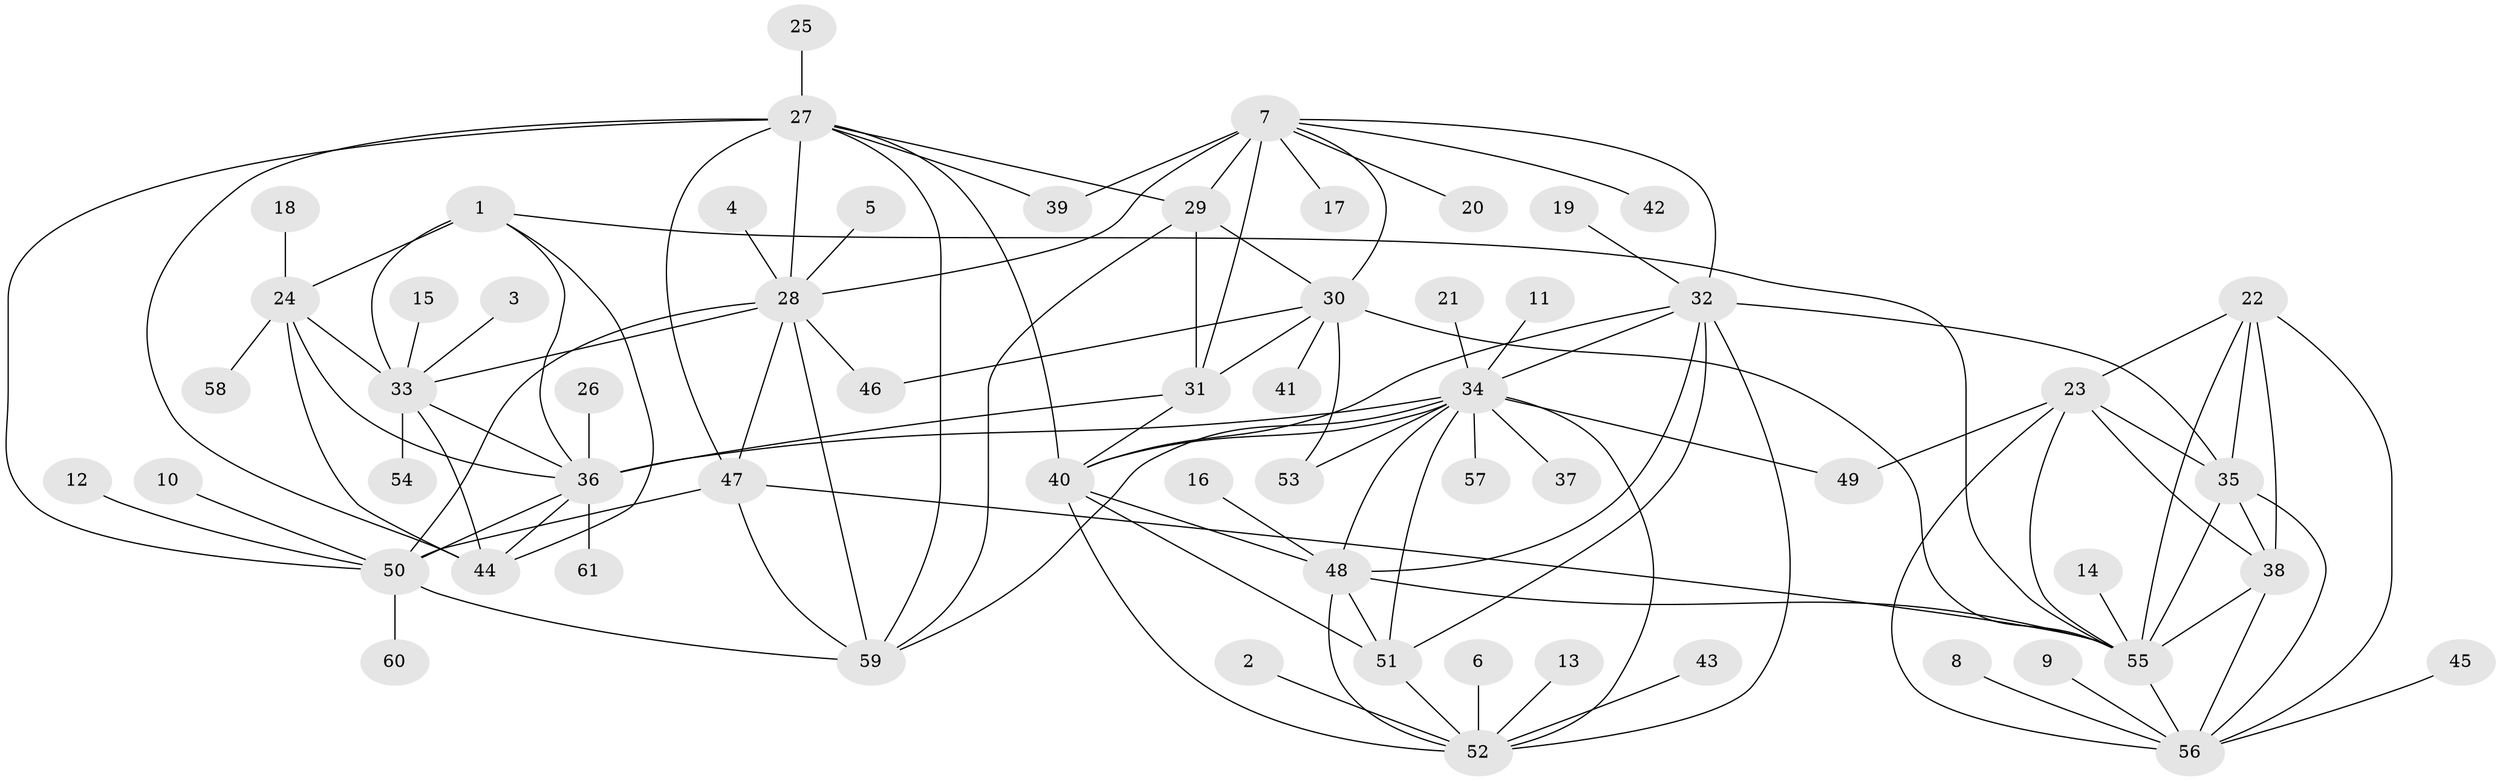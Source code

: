 // original degree distribution, {10: 0.04132231404958678, 7: 0.06611570247933884, 8: 0.04132231404958678, 6: 0.04132231404958678, 11: 0.04132231404958678, 15: 0.008264462809917356, 12: 0.008264462809917356, 2: 0.18181818181818182, 1: 0.5537190082644629, 4: 0.008264462809917356, 3: 0.008264462809917356}
// Generated by graph-tools (version 1.1) at 2025/26/03/09/25 03:26:48]
// undirected, 61 vertices, 112 edges
graph export_dot {
graph [start="1"]
  node [color=gray90,style=filled];
  1;
  2;
  3;
  4;
  5;
  6;
  7;
  8;
  9;
  10;
  11;
  12;
  13;
  14;
  15;
  16;
  17;
  18;
  19;
  20;
  21;
  22;
  23;
  24;
  25;
  26;
  27;
  28;
  29;
  30;
  31;
  32;
  33;
  34;
  35;
  36;
  37;
  38;
  39;
  40;
  41;
  42;
  43;
  44;
  45;
  46;
  47;
  48;
  49;
  50;
  51;
  52;
  53;
  54;
  55;
  56;
  57;
  58;
  59;
  60;
  61;
  1 -- 24 [weight=2.0];
  1 -- 33 [weight=1.0];
  1 -- 36 [weight=1.0];
  1 -- 44 [weight=1.0];
  1 -- 55 [weight=1.0];
  2 -- 52 [weight=1.0];
  3 -- 33 [weight=1.0];
  4 -- 28 [weight=1.0];
  5 -- 28 [weight=1.0];
  6 -- 52 [weight=1.0];
  7 -- 17 [weight=1.0];
  7 -- 20 [weight=1.0];
  7 -- 28 [weight=1.0];
  7 -- 29 [weight=4.0];
  7 -- 30 [weight=2.0];
  7 -- 31 [weight=2.0];
  7 -- 32 [weight=1.0];
  7 -- 39 [weight=1.0];
  7 -- 42 [weight=1.0];
  8 -- 56 [weight=1.0];
  9 -- 56 [weight=1.0];
  10 -- 50 [weight=1.0];
  11 -- 34 [weight=1.0];
  12 -- 50 [weight=1.0];
  13 -- 52 [weight=1.0];
  14 -- 55 [weight=1.0];
  15 -- 33 [weight=1.0];
  16 -- 48 [weight=1.0];
  18 -- 24 [weight=1.0];
  19 -- 32 [weight=1.0];
  21 -- 34 [weight=1.0];
  22 -- 23 [weight=1.0];
  22 -- 35 [weight=1.0];
  22 -- 38 [weight=1.0];
  22 -- 55 [weight=1.0];
  22 -- 56 [weight=1.0];
  23 -- 35 [weight=1.0];
  23 -- 38 [weight=1.0];
  23 -- 49 [weight=1.0];
  23 -- 55 [weight=1.0];
  23 -- 56 [weight=1.0];
  24 -- 33 [weight=2.0];
  24 -- 36 [weight=2.0];
  24 -- 44 [weight=2.0];
  24 -- 58 [weight=1.0];
  25 -- 27 [weight=1.0];
  26 -- 36 [weight=1.0];
  27 -- 28 [weight=1.0];
  27 -- 29 [weight=1.0];
  27 -- 39 [weight=1.0];
  27 -- 40 [weight=1.0];
  27 -- 44 [weight=1.0];
  27 -- 47 [weight=2.0];
  27 -- 50 [weight=1.0];
  27 -- 59 [weight=1.0];
  28 -- 33 [weight=1.0];
  28 -- 46 [weight=1.0];
  28 -- 47 [weight=2.0];
  28 -- 50 [weight=1.0];
  28 -- 59 [weight=1.0];
  29 -- 30 [weight=2.0];
  29 -- 31 [weight=2.0];
  29 -- 59 [weight=2.0];
  30 -- 31 [weight=1.0];
  30 -- 41 [weight=1.0];
  30 -- 46 [weight=1.0];
  30 -- 53 [weight=1.0];
  30 -- 55 [weight=1.0];
  31 -- 36 [weight=1.0];
  31 -- 40 [weight=1.0];
  32 -- 34 [weight=1.0];
  32 -- 35 [weight=1.0];
  32 -- 40 [weight=1.0];
  32 -- 48 [weight=1.0];
  32 -- 51 [weight=1.0];
  32 -- 52 [weight=1.0];
  33 -- 36 [weight=1.0];
  33 -- 44 [weight=1.0];
  33 -- 54 [weight=1.0];
  34 -- 36 [weight=1.0];
  34 -- 37 [weight=1.0];
  34 -- 40 [weight=1.0];
  34 -- 48 [weight=1.0];
  34 -- 49 [weight=1.0];
  34 -- 51 [weight=1.0];
  34 -- 52 [weight=1.0];
  34 -- 53 [weight=1.0];
  34 -- 57 [weight=1.0];
  34 -- 59 [weight=1.0];
  35 -- 38 [weight=1.0];
  35 -- 55 [weight=1.0];
  35 -- 56 [weight=1.0];
  36 -- 44 [weight=1.0];
  36 -- 50 [weight=1.0];
  36 -- 61 [weight=1.0];
  38 -- 55 [weight=1.0];
  38 -- 56 [weight=1.0];
  40 -- 48 [weight=1.0];
  40 -- 51 [weight=1.0];
  40 -- 52 [weight=1.0];
  43 -- 52 [weight=1.0];
  45 -- 56 [weight=1.0];
  47 -- 50 [weight=2.0];
  47 -- 55 [weight=1.0];
  47 -- 59 [weight=2.0];
  48 -- 51 [weight=1.0];
  48 -- 52 [weight=1.0];
  48 -- 55 [weight=1.0];
  50 -- 59 [weight=1.0];
  50 -- 60 [weight=1.0];
  51 -- 52 [weight=1.0];
  55 -- 56 [weight=1.0];
}
